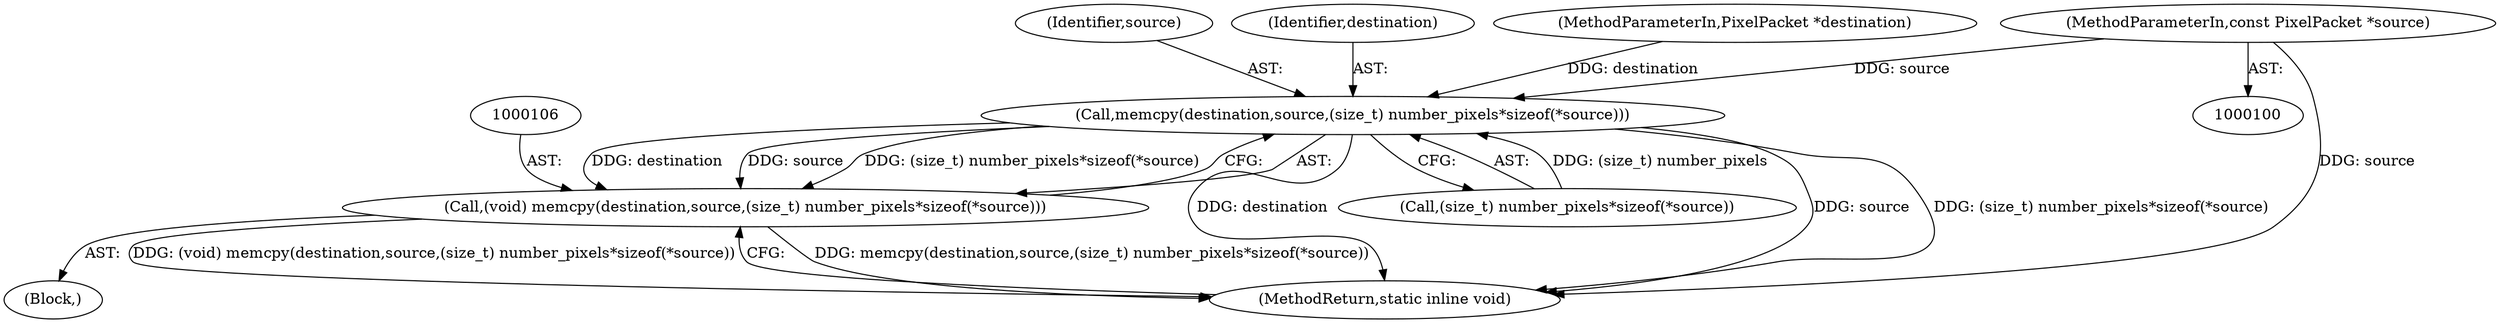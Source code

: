 digraph "1_ImageMagick_a54fe0e8600eaf3dc6fe717d3c0398001507f723_0@pointer" {
"1000102" [label="(MethodParameterIn,const PixelPacket *source)"];
"1000107" [label="(Call,memcpy(destination,source,(size_t) number_pixels*sizeof(*source)))"];
"1000105" [label="(Call,(void) memcpy(destination,source,(size_t) number_pixels*sizeof(*source)))"];
"1000109" [label="(Identifier,source)"];
"1000117" [label="(MethodReturn,static inline void)"];
"1000110" [label="(Call,(size_t) number_pixels*sizeof(*source))"];
"1000108" [label="(Identifier,destination)"];
"1000102" [label="(MethodParameterIn,const PixelPacket *source)"];
"1000105" [label="(Call,(void) memcpy(destination,source,(size_t) number_pixels*sizeof(*source)))"];
"1000104" [label="(Block,)"];
"1000101" [label="(MethodParameterIn,PixelPacket *destination)"];
"1000107" [label="(Call,memcpy(destination,source,(size_t) number_pixels*sizeof(*source)))"];
"1000102" -> "1000100"  [label="AST: "];
"1000102" -> "1000117"  [label="DDG: source"];
"1000102" -> "1000107"  [label="DDG: source"];
"1000107" -> "1000105"  [label="AST: "];
"1000107" -> "1000110"  [label="CFG: "];
"1000108" -> "1000107"  [label="AST: "];
"1000109" -> "1000107"  [label="AST: "];
"1000110" -> "1000107"  [label="AST: "];
"1000105" -> "1000107"  [label="CFG: "];
"1000107" -> "1000117"  [label="DDG: destination"];
"1000107" -> "1000117"  [label="DDG: source"];
"1000107" -> "1000117"  [label="DDG: (size_t) number_pixels*sizeof(*source)"];
"1000107" -> "1000105"  [label="DDG: destination"];
"1000107" -> "1000105"  [label="DDG: source"];
"1000107" -> "1000105"  [label="DDG: (size_t) number_pixels*sizeof(*source)"];
"1000101" -> "1000107"  [label="DDG: destination"];
"1000110" -> "1000107"  [label="DDG: (size_t) number_pixels"];
"1000105" -> "1000104"  [label="AST: "];
"1000106" -> "1000105"  [label="AST: "];
"1000117" -> "1000105"  [label="CFG: "];
"1000105" -> "1000117"  [label="DDG: memcpy(destination,source,(size_t) number_pixels*sizeof(*source))"];
"1000105" -> "1000117"  [label="DDG: (void) memcpy(destination,source,(size_t) number_pixels*sizeof(*source))"];
}

